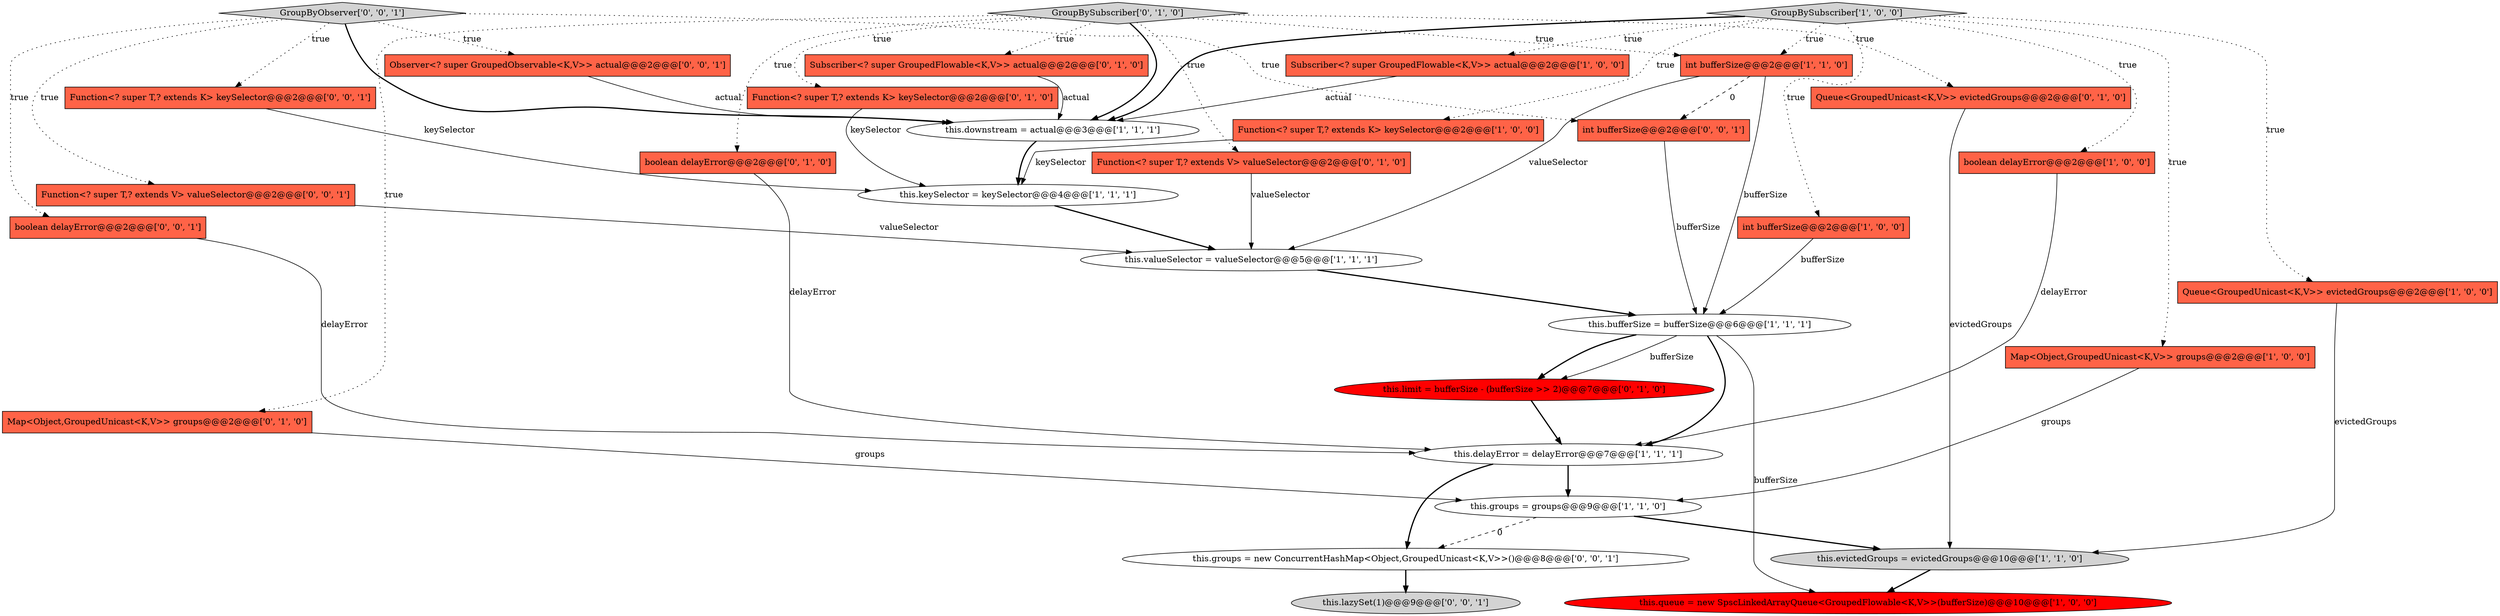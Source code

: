 digraph {
4 [style = filled, label = "this.valueSelector = valueSelector@@@5@@@['1', '1', '1']", fillcolor = white, shape = ellipse image = "AAA0AAABBB1BBB"];
28 [style = filled, label = "Observer<? super GroupedObservable<K,V>> actual@@@2@@@['0', '0', '1']", fillcolor = tomato, shape = box image = "AAA0AAABBB3BBB"];
15 [style = filled, label = "GroupBySubscriber['1', '0', '0']", fillcolor = lightgray, shape = diamond image = "AAA0AAABBB1BBB"];
9 [style = filled, label = "int bufferSize@@@2@@@['1', '0', '0']", fillcolor = tomato, shape = box image = "AAA0AAABBB1BBB"];
25 [style = filled, label = "this.groups = new ConcurrentHashMap<Object,GroupedUnicast<K,V>>()@@@8@@@['0', '0', '1']", fillcolor = white, shape = ellipse image = "AAA0AAABBB3BBB"];
23 [style = filled, label = "this.limit = bufferSize - (bufferSize >> 2)@@@7@@@['0', '1', '0']", fillcolor = red, shape = ellipse image = "AAA1AAABBB2BBB"];
12 [style = filled, label = "this.delayError = delayError@@@7@@@['1', '1', '1']", fillcolor = white, shape = ellipse image = "AAA0AAABBB1BBB"];
22 [style = filled, label = "GroupBySubscriber['0', '1', '0']", fillcolor = lightgray, shape = diamond image = "AAA0AAABBB2BBB"];
14 [style = filled, label = "this.keySelector = keySelector@@@4@@@['1', '1', '1']", fillcolor = white, shape = ellipse image = "AAA0AAABBB1BBB"];
17 [style = filled, label = "Queue<GroupedUnicast<K,V>> evictedGroups@@@2@@@['0', '1', '0']", fillcolor = tomato, shape = box image = "AAA0AAABBB2BBB"];
26 [style = filled, label = "Function<? super T,? extends V> valueSelector@@@2@@@['0', '0', '1']", fillcolor = tomato, shape = box image = "AAA0AAABBB3BBB"];
29 [style = filled, label = "boolean delayError@@@2@@@['0', '0', '1']", fillcolor = tomato, shape = box image = "AAA0AAABBB3BBB"];
31 [style = filled, label = "int bufferSize@@@2@@@['0', '0', '1']", fillcolor = tomato, shape = box image = "AAA0AAABBB3BBB"];
20 [style = filled, label = "boolean delayError@@@2@@@['0', '1', '0']", fillcolor = tomato, shape = box image = "AAA0AAABBB2BBB"];
27 [style = filled, label = "Function<? super T,? extends K> keySelector@@@2@@@['0', '0', '1']", fillcolor = tomato, shape = box image = "AAA0AAABBB3BBB"];
7 [style = filled, label = "Queue<GroupedUnicast<K,V>> evictedGroups@@@2@@@['1', '0', '0']", fillcolor = tomato, shape = box image = "AAA0AAABBB1BBB"];
16 [style = filled, label = "Function<? super T,? extends K> keySelector@@@2@@@['0', '1', '0']", fillcolor = tomato, shape = box image = "AAA0AAABBB2BBB"];
2 [style = filled, label = "Function<? super T,? extends K> keySelector@@@2@@@['1', '0', '0']", fillcolor = tomato, shape = box image = "AAA0AAABBB1BBB"];
19 [style = filled, label = "Subscriber<? super GroupedFlowable<K,V>> actual@@@2@@@['0', '1', '0']", fillcolor = tomato, shape = box image = "AAA0AAABBB2BBB"];
11 [style = filled, label = "int bufferSize@@@2@@@['1', '1', '0']", fillcolor = tomato, shape = box image = "AAA0AAABBB1BBB"];
8 [style = filled, label = "this.bufferSize = bufferSize@@@6@@@['1', '1', '1']", fillcolor = white, shape = ellipse image = "AAA0AAABBB1BBB"];
0 [style = filled, label = "this.queue = new SpscLinkedArrayQueue<GroupedFlowable<K,V>>(bufferSize)@@@10@@@['1', '0', '0']", fillcolor = red, shape = ellipse image = "AAA1AAABBB1BBB"];
6 [style = filled, label = "Map<Object,GroupedUnicast<K,V>> groups@@@2@@@['1', '0', '0']", fillcolor = tomato, shape = box image = "AAA0AAABBB1BBB"];
1 [style = filled, label = "Subscriber<? super GroupedFlowable<K,V>> actual@@@2@@@['1', '0', '0']", fillcolor = tomato, shape = box image = "AAA0AAABBB1BBB"];
3 [style = filled, label = "boolean delayError@@@2@@@['1', '0', '0']", fillcolor = tomato, shape = box image = "AAA0AAABBB1BBB"];
13 [style = filled, label = "this.evictedGroups = evictedGroups@@@10@@@['1', '1', '0']", fillcolor = lightgray, shape = ellipse image = "AAA0AAABBB1BBB"];
10 [style = filled, label = "this.downstream = actual@@@3@@@['1', '1', '1']", fillcolor = white, shape = ellipse image = "AAA0AAABBB1BBB"];
21 [style = filled, label = "Map<Object,GroupedUnicast<K,V>> groups@@@2@@@['0', '1', '0']", fillcolor = tomato, shape = box image = "AAA0AAABBB2BBB"];
18 [style = filled, label = "Function<? super T,? extends V> valueSelector@@@2@@@['0', '1', '0']", fillcolor = tomato, shape = box image = "AAA0AAABBB2BBB"];
5 [style = filled, label = "this.groups = groups@@@9@@@['1', '1', '0']", fillcolor = white, shape = ellipse image = "AAA0AAABBB1BBB"];
24 [style = filled, label = "GroupByObserver['0', '0', '1']", fillcolor = lightgray, shape = diamond image = "AAA0AAABBB3BBB"];
30 [style = filled, label = "this.lazySet(1)@@@9@@@['0', '0', '1']", fillcolor = lightgray, shape = ellipse image = "AAA0AAABBB3BBB"];
24->10 [style = bold, label=""];
22->21 [style = dotted, label="true"];
27->14 [style = solid, label="keySelector"];
15->10 [style = bold, label=""];
8->23 [style = solid, label="bufferSize"];
11->4 [style = solid, label="valueSelector"];
1->10 [style = solid, label="actual"];
22->19 [style = dotted, label="true"];
22->18 [style = dotted, label="true"];
12->5 [style = bold, label=""];
8->23 [style = bold, label=""];
10->14 [style = bold, label=""];
18->4 [style = solid, label="valueSelector"];
25->30 [style = bold, label=""];
15->2 [style = dotted, label="true"];
24->29 [style = dotted, label="true"];
8->0 [style = solid, label="bufferSize"];
24->31 [style = dotted, label="true"];
6->5 [style = solid, label="groups"];
16->14 [style = solid, label="keySelector"];
22->11 [style = dotted, label="true"];
5->25 [style = dashed, label="0"];
24->27 [style = dotted, label="true"];
15->7 [style = dotted, label="true"];
24->28 [style = dotted, label="true"];
2->14 [style = solid, label="keySelector"];
21->5 [style = solid, label="groups"];
15->9 [style = dotted, label="true"];
29->12 [style = solid, label="delayError"];
19->10 [style = solid, label="actual"];
15->3 [style = dotted, label="true"];
26->4 [style = solid, label="valueSelector"];
22->20 [style = dotted, label="true"];
20->12 [style = solid, label="delayError"];
24->26 [style = dotted, label="true"];
11->31 [style = dashed, label="0"];
17->13 [style = solid, label="evictedGroups"];
12->25 [style = bold, label=""];
15->1 [style = dotted, label="true"];
5->13 [style = bold, label=""];
15->6 [style = dotted, label="true"];
22->16 [style = dotted, label="true"];
22->10 [style = bold, label=""];
15->11 [style = dotted, label="true"];
9->8 [style = solid, label="bufferSize"];
4->8 [style = bold, label=""];
13->0 [style = bold, label=""];
3->12 [style = solid, label="delayError"];
23->12 [style = bold, label=""];
22->17 [style = dotted, label="true"];
28->10 [style = solid, label="actual"];
8->12 [style = bold, label=""];
11->8 [style = solid, label="bufferSize"];
31->8 [style = solid, label="bufferSize"];
14->4 [style = bold, label=""];
7->13 [style = solid, label="evictedGroups"];
}
